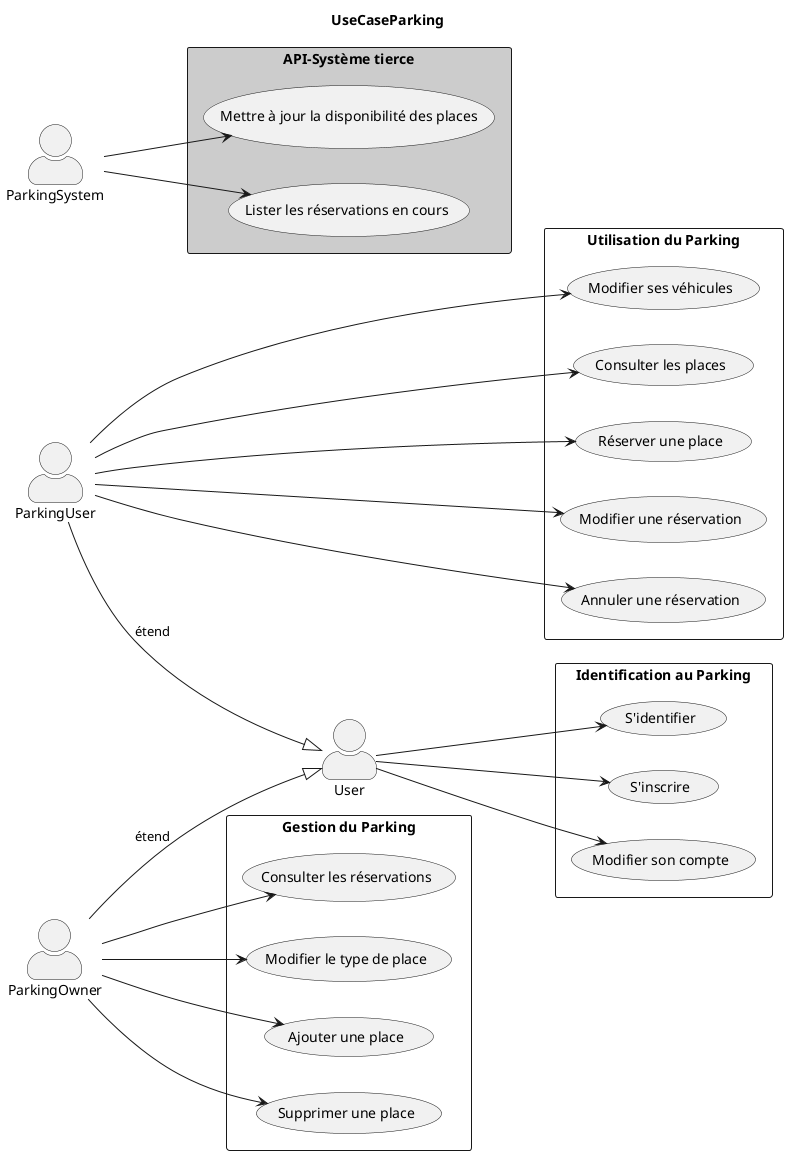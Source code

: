 @startuml usecase

title UseCaseParking
left to right direction
skinparam packageStyle rect
skinparam actorStyle awesome

:User:
:ParkingUser:
:ParkingOwner:
:ParkingSystem:

ParkingOwner --|> User : étend
ParkingUser --|> User : étend

package "Identification au Parking" {
    User --> (S'identifier)
    User --> (S'inscrire)
    User --> (Modifier son compte)
}

package "Utilisation du Parking" {
    ParkingUser ---> (Modifier ses véhicules)
    ParkingUser ---> (Consulter les places)
    ParkingUser ---> (Réserver une place)
    ParkingUser ---> (Modifier une réservation)
    ParkingUser ---> (Annuler une réservation)
}

package "Gestion du Parking" {
    ParkingOwner --> (Modifier le type de place)
    ParkingOwner --> (Ajouter une place)
    ParkingOwner --> (Supprimer une place)
    ParkingOwner --> (Consulter les réservations)
}


package "API-Système tierce" #cccccc {
    ParkingSystem --> (Mettre à jour la disponibilité des places)
    ParkingSystem --> (Lister les réservations en cours)
}
